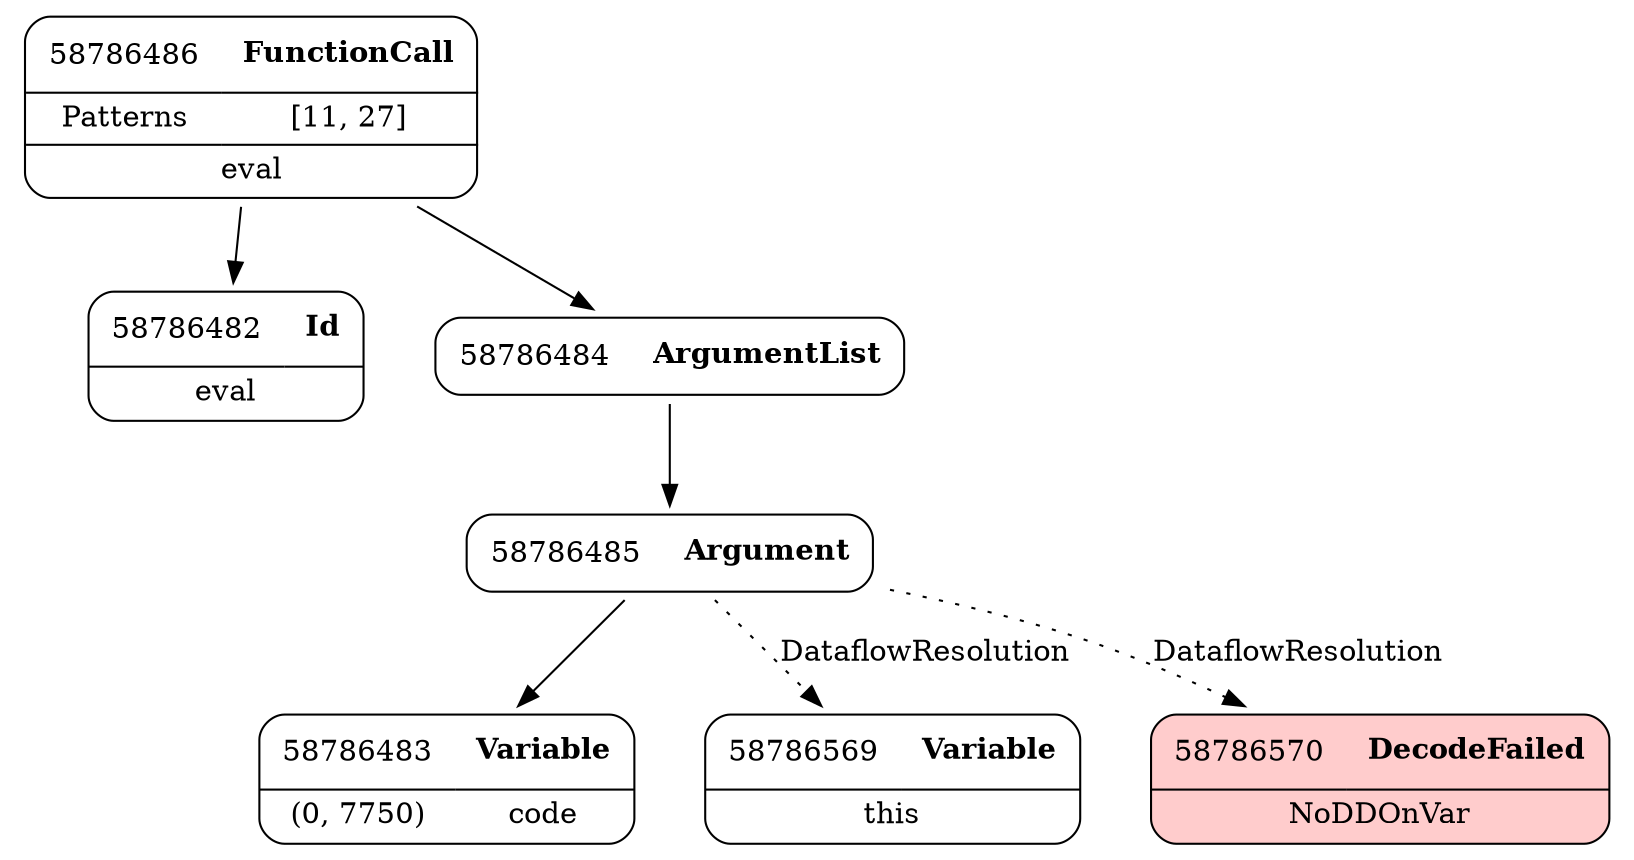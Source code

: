 digraph ast {
node [shape=none];
58786483 [label=<<TABLE border='1' cellspacing='0' cellpadding='10' style='rounded' ><TR><TD border='0'>58786483</TD><TD border='0'><B>Variable</B></TD></TR><HR/><TR><TD border='0' cellpadding='5'>(0, 7750)</TD><TD border='0' cellpadding='5'>code</TD></TR></TABLE>>];
58786482 [label=<<TABLE border='1' cellspacing='0' cellpadding='10' style='rounded' ><TR><TD border='0'>58786482</TD><TD border='0'><B>Id</B></TD></TR><HR/><TR><TD border='0' cellpadding='5' colspan='2'>eval</TD></TR></TABLE>>];
58786485 [label=<<TABLE border='1' cellspacing='0' cellpadding='10' style='rounded' ><TR><TD border='0'>58786485</TD><TD border='0'><B>Argument</B></TD></TR></TABLE>>];
58786485 -> 58786483 [weight=2];
58786485 -> 58786569 [style=dotted,label=DataflowResolution];
58786485 -> 58786570 [style=dotted,label=DataflowResolution];
58786484 [label=<<TABLE border='1' cellspacing='0' cellpadding='10' style='rounded' ><TR><TD border='0'>58786484</TD><TD border='0'><B>ArgumentList</B></TD></TR></TABLE>>];
58786484 -> 58786485 [weight=2];
58786486 [label=<<TABLE border='1' cellspacing='0' cellpadding='10' style='rounded' ><TR><TD border='0'>58786486</TD><TD border='0'><B>FunctionCall</B></TD></TR><HR/><TR><TD border='0' cellpadding='5'>Patterns</TD><TD border='0' cellpadding='5'>[11, 27]</TD></TR><HR/><TR><TD border='0' cellpadding='5' colspan='2'>eval</TD></TR></TABLE>>];
58786486 -> 58786482 [weight=2];
58786486 -> 58786484 [weight=2];
58786569 [label=<<TABLE border='1' cellspacing='0' cellpadding='10' style='rounded' ><TR><TD border='0'>58786569</TD><TD border='0'><B>Variable</B></TD></TR><HR/><TR><TD border='0' cellpadding='5' colspan='2'>this</TD></TR></TABLE>>];
58786570 [label=<<TABLE border='1' cellspacing='0' cellpadding='10' style='rounded' bgcolor='#FFCCCC' ><TR><TD border='0'>58786570</TD><TD border='0'><B>DecodeFailed</B></TD></TR><HR/><TR><TD border='0' cellpadding='5' colspan='2'>NoDDOnVar</TD></TR></TABLE>>];
}
